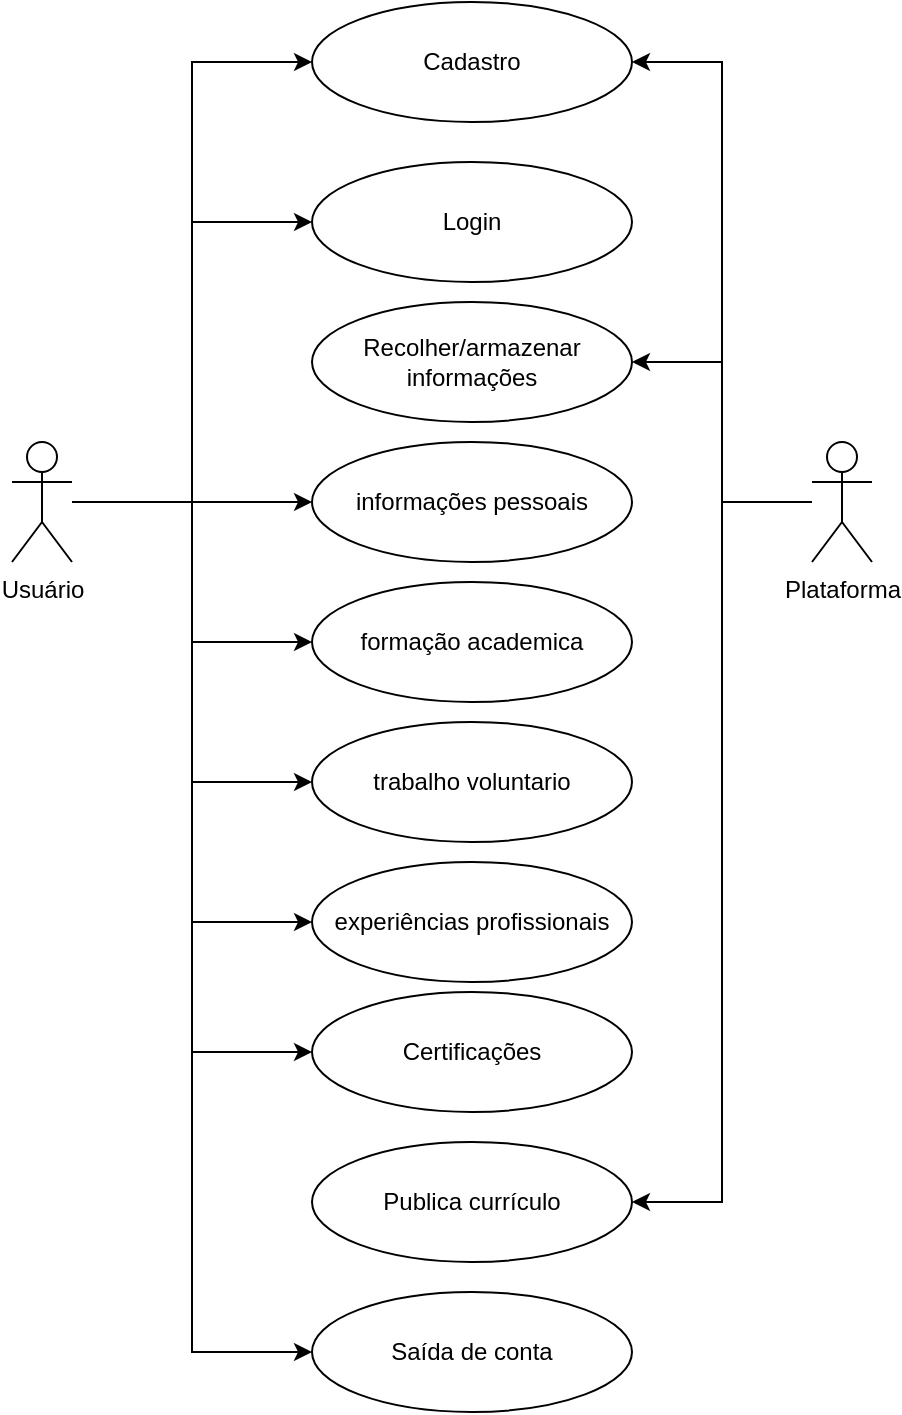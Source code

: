 <mxfile version="21.1.2" type="device">
  <diagram name="Página-1" id="U5fRExajESI0WydMFek7">
    <mxGraphModel dx="1114" dy="664" grid="1" gridSize="10" guides="1" tooltips="1" connect="1" arrows="1" fold="1" page="1" pageScale="1" pageWidth="827" pageHeight="1169" math="0" shadow="0">
      <root>
        <mxCell id="0" />
        <mxCell id="1" parent="0" />
        <mxCell id="TmKTfqlGSh4HAsZBzpyZ-8" style="edgeStyle=orthogonalEdgeStyle;rounded=0;orthogonalLoop=1;jettySize=auto;html=1;entryX=1;entryY=0.5;entryDx=0;entryDy=0;" edge="1" parent="1" source="TmKTfqlGSh4HAsZBzpyZ-1" target="TmKTfqlGSh4HAsZBzpyZ-5">
          <mxGeometry relative="1" as="geometry" />
        </mxCell>
        <mxCell id="TmKTfqlGSh4HAsZBzpyZ-14" style="edgeStyle=orthogonalEdgeStyle;rounded=0;orthogonalLoop=1;jettySize=auto;html=1;entryX=1;entryY=0.5;entryDx=0;entryDy=0;" edge="1" parent="1" source="TmKTfqlGSh4HAsZBzpyZ-1" target="TmKTfqlGSh4HAsZBzpyZ-11">
          <mxGeometry relative="1" as="geometry" />
        </mxCell>
        <mxCell id="TmKTfqlGSh4HAsZBzpyZ-20" style="edgeStyle=orthogonalEdgeStyle;rounded=0;orthogonalLoop=1;jettySize=auto;html=1;entryX=1;entryY=0.5;entryDx=0;entryDy=0;" edge="1" parent="1" source="TmKTfqlGSh4HAsZBzpyZ-1" target="TmKTfqlGSh4HAsZBzpyZ-19">
          <mxGeometry relative="1" as="geometry" />
        </mxCell>
        <mxCell id="TmKTfqlGSh4HAsZBzpyZ-1" value="Plataforma" style="shape=umlActor;verticalLabelPosition=bottom;verticalAlign=top;html=1;outlineConnect=0;" vertex="1" parent="1">
          <mxGeometry x="530" y="310" width="30" height="60" as="geometry" />
        </mxCell>
        <mxCell id="TmKTfqlGSh4HAsZBzpyZ-7" style="edgeStyle=orthogonalEdgeStyle;rounded=0;orthogonalLoop=1;jettySize=auto;html=1;entryX=0;entryY=0.5;entryDx=0;entryDy=0;" edge="1" parent="1" source="TmKTfqlGSh4HAsZBzpyZ-2" target="TmKTfqlGSh4HAsZBzpyZ-5">
          <mxGeometry relative="1" as="geometry" />
        </mxCell>
        <mxCell id="TmKTfqlGSh4HAsZBzpyZ-10" style="edgeStyle=orthogonalEdgeStyle;rounded=0;orthogonalLoop=1;jettySize=auto;html=1;entryX=0;entryY=0.5;entryDx=0;entryDy=0;" edge="1" parent="1" source="TmKTfqlGSh4HAsZBzpyZ-2" target="TmKTfqlGSh4HAsZBzpyZ-9">
          <mxGeometry relative="1" as="geometry" />
        </mxCell>
        <mxCell id="TmKTfqlGSh4HAsZBzpyZ-16" style="edgeStyle=orthogonalEdgeStyle;rounded=0;orthogonalLoop=1;jettySize=auto;html=1;entryX=0;entryY=0.5;entryDx=0;entryDy=0;" edge="1" parent="1" source="TmKTfqlGSh4HAsZBzpyZ-2" target="TmKTfqlGSh4HAsZBzpyZ-15">
          <mxGeometry relative="1" as="geometry" />
        </mxCell>
        <mxCell id="TmKTfqlGSh4HAsZBzpyZ-22" style="edgeStyle=orthogonalEdgeStyle;rounded=0;orthogonalLoop=1;jettySize=auto;html=1;entryX=0;entryY=0.5;entryDx=0;entryDy=0;" edge="1" parent="1" source="TmKTfqlGSh4HAsZBzpyZ-2" target="TmKTfqlGSh4HAsZBzpyZ-17">
          <mxGeometry relative="1" as="geometry" />
        </mxCell>
        <mxCell id="TmKTfqlGSh4HAsZBzpyZ-23" style="edgeStyle=orthogonalEdgeStyle;rounded=0;orthogonalLoop=1;jettySize=auto;html=1;entryX=0;entryY=0.5;entryDx=0;entryDy=0;" edge="1" parent="1" source="TmKTfqlGSh4HAsZBzpyZ-2" target="TmKTfqlGSh4HAsZBzpyZ-18">
          <mxGeometry relative="1" as="geometry" />
        </mxCell>
        <mxCell id="TmKTfqlGSh4HAsZBzpyZ-24" style="edgeStyle=orthogonalEdgeStyle;rounded=0;orthogonalLoop=1;jettySize=auto;html=1;entryX=0;entryY=0.5;entryDx=0;entryDy=0;" edge="1" parent="1" source="TmKTfqlGSh4HAsZBzpyZ-2" target="TmKTfqlGSh4HAsZBzpyZ-21">
          <mxGeometry relative="1" as="geometry" />
        </mxCell>
        <mxCell id="TmKTfqlGSh4HAsZBzpyZ-26" style="edgeStyle=orthogonalEdgeStyle;rounded=0;orthogonalLoop=1;jettySize=auto;html=1;entryX=0;entryY=0.5;entryDx=0;entryDy=0;" edge="1" parent="1" source="TmKTfqlGSh4HAsZBzpyZ-2" target="TmKTfqlGSh4HAsZBzpyZ-25">
          <mxGeometry relative="1" as="geometry" />
        </mxCell>
        <mxCell id="TmKTfqlGSh4HAsZBzpyZ-28" style="edgeStyle=orthogonalEdgeStyle;rounded=0;orthogonalLoop=1;jettySize=auto;html=1;entryX=0;entryY=0.5;entryDx=0;entryDy=0;" edge="1" parent="1" source="TmKTfqlGSh4HAsZBzpyZ-2" target="TmKTfqlGSh4HAsZBzpyZ-27">
          <mxGeometry relative="1" as="geometry" />
        </mxCell>
        <mxCell id="TmKTfqlGSh4HAsZBzpyZ-2" value="Usuário" style="shape=umlActor;verticalLabelPosition=bottom;verticalAlign=top;html=1;outlineConnect=0;" vertex="1" parent="1">
          <mxGeometry x="130" y="310" width="30" height="60" as="geometry" />
        </mxCell>
        <mxCell id="TmKTfqlGSh4HAsZBzpyZ-5" value="Cadastro" style="ellipse;whiteSpace=wrap;html=1;" vertex="1" parent="1">
          <mxGeometry x="280" y="90" width="160" height="60" as="geometry" />
        </mxCell>
        <mxCell id="TmKTfqlGSh4HAsZBzpyZ-9" value="Login" style="ellipse;whiteSpace=wrap;html=1;" vertex="1" parent="1">
          <mxGeometry x="280" y="170" width="160" height="60" as="geometry" />
        </mxCell>
        <mxCell id="TmKTfqlGSh4HAsZBzpyZ-11" value="Recolher/armazenar informações" style="ellipse;whiteSpace=wrap;html=1;" vertex="1" parent="1">
          <mxGeometry x="280" y="240" width="160" height="60" as="geometry" />
        </mxCell>
        <mxCell id="TmKTfqlGSh4HAsZBzpyZ-15" value="informações pessoais" style="ellipse;whiteSpace=wrap;html=1;" vertex="1" parent="1">
          <mxGeometry x="280" y="310" width="160" height="60" as="geometry" />
        </mxCell>
        <mxCell id="TmKTfqlGSh4HAsZBzpyZ-17" value="trabalho voluntario" style="ellipse;whiteSpace=wrap;html=1;" vertex="1" parent="1">
          <mxGeometry x="280" y="450" width="160" height="60" as="geometry" />
        </mxCell>
        <mxCell id="TmKTfqlGSh4HAsZBzpyZ-18" value="Certificações" style="ellipse;whiteSpace=wrap;html=1;" vertex="1" parent="1">
          <mxGeometry x="280" y="585" width="160" height="60" as="geometry" />
        </mxCell>
        <mxCell id="TmKTfqlGSh4HAsZBzpyZ-19" value="Publica currículo" style="ellipse;whiteSpace=wrap;html=1;" vertex="1" parent="1">
          <mxGeometry x="280" y="660" width="160" height="60" as="geometry" />
        </mxCell>
        <mxCell id="TmKTfqlGSh4HAsZBzpyZ-21" value="Saída de conta" style="ellipse;whiteSpace=wrap;html=1;" vertex="1" parent="1">
          <mxGeometry x="280" y="735" width="160" height="60" as="geometry" />
        </mxCell>
        <mxCell id="TmKTfqlGSh4HAsZBzpyZ-25" value="formação academica" style="ellipse;whiteSpace=wrap;html=1;" vertex="1" parent="1">
          <mxGeometry x="280" y="380" width="160" height="60" as="geometry" />
        </mxCell>
        <mxCell id="TmKTfqlGSh4HAsZBzpyZ-27" value="experiências profissionais" style="ellipse;whiteSpace=wrap;html=1;" vertex="1" parent="1">
          <mxGeometry x="280" y="520" width="160" height="60" as="geometry" />
        </mxCell>
      </root>
    </mxGraphModel>
  </diagram>
</mxfile>
